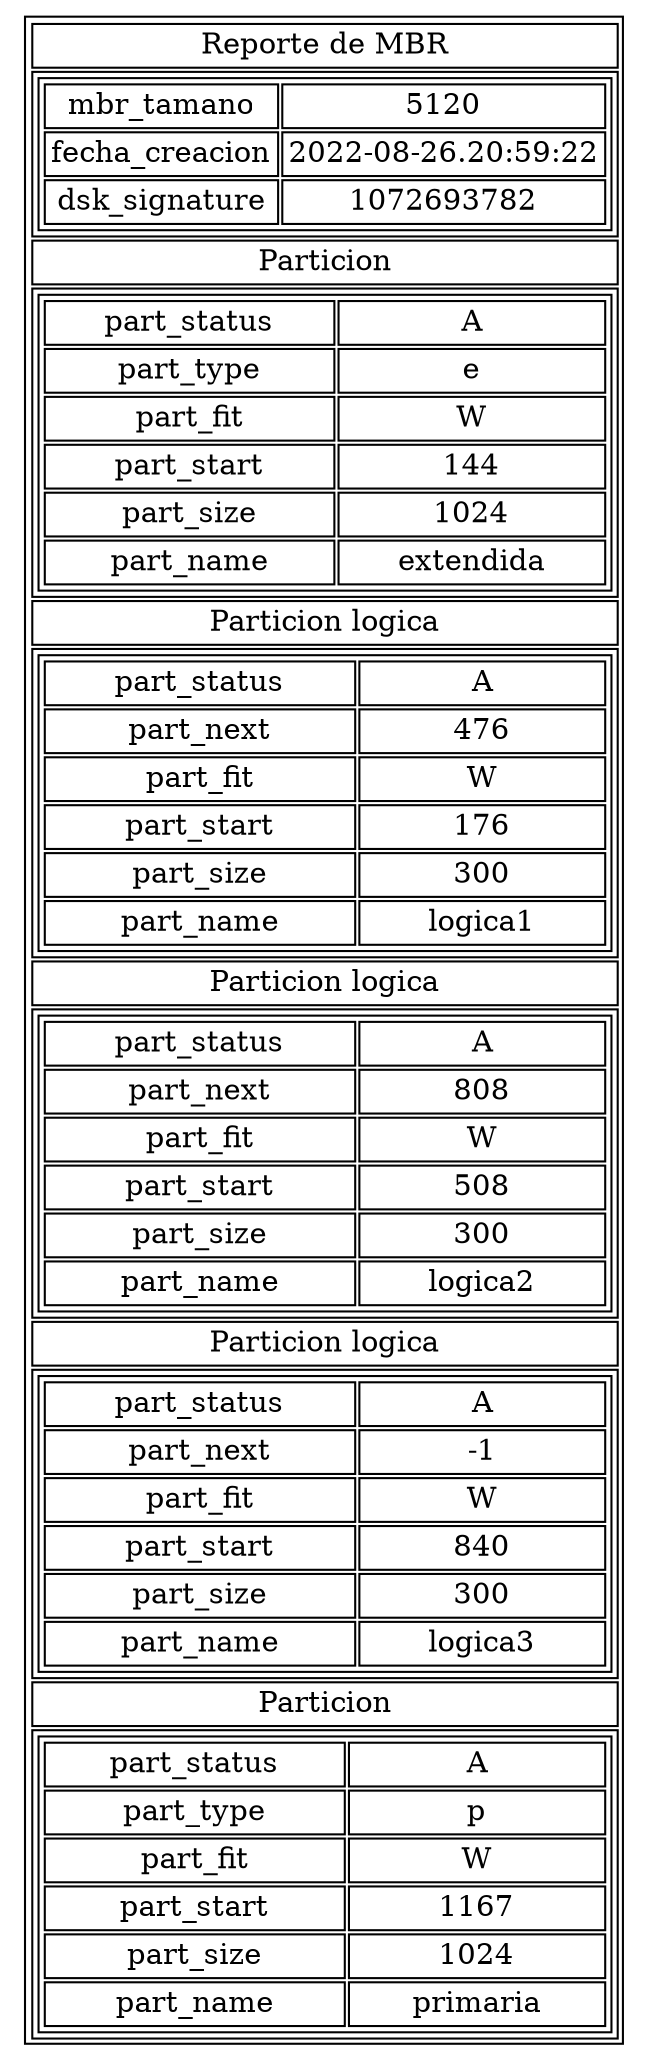 digraph G{
node [shape=plaintext]
content[ label = <<table>
<TR>
            <TD>Reporte de MBR</TD>
        </TR>
        <tr>
            <td>
                <TABLE>
                    <TR>
                        <TD>mbr_tamano</TD>
                        <td>5120</td>
                    </TR>
                    <TR>
                        <TD>fecha_creacion</TD>
                        <td>2022-08-26.20:59:22</td>
                    </TR>
                    <TR>
                        <TD>dsk_signature</TD>
                        <td>1072693782</td>
                    </TR>
                </TABLE>
            </td>
        </tr><tr>
            <td>Particion</td>
        </tr>
        <tr>
            <td>
                <TABLE>
                    <TR>
                        <TD>part_status</TD>
                        <td>A</td>
                    </TR>
                    <TR>
                        <TD>part_type</TD>
                        <td>e</td>
                    </TR>
                    <TR>
                        <TD>part_fit</TD>
                        <td>W</td>
                    </TR>
                    <TR>
                        <TD>part_start</TD>
                        <td>144</td>
                    </TR>
                    <TR>
                        <TD>part_size</TD>
                        <td>1024</td>
                    </TR>
                    <TR>
                        <TD>part_name</TD>
                        <td>extendida</td>
                    </TR>
                </TABLE>
            </td>
        </tr><tr>
            <td>Particion logica</td>
        </tr>
        <tr>
            <td>
                <TABLE>
                    <TR>
                        <TD>part_status</TD>
                        <td>A</td>
                    </TR>
                    <TR>
                        <TD>part_next</TD>
                        <td>476</td>
                    </TR>
                    <TR>
                        <TD>part_fit</TD>
                        <td>W</td>
                    </TR>
                    <TR>
                        <TD>part_start</TD>
                        <td>176</td>
                    </TR>
                    <TR>
                        <TD>part_size</TD>
                        <td>300</td>
                    </TR>
                    <TR>
                        <TD>part_name</TD>
                        <td>logica1</td>
                    </TR>
                </TABLE>
            </td>
        </tr><tr>
            <td>Particion logica</td>
        </tr>
        <tr>
            <td>
                <TABLE>
                    <TR>
                        <TD>part_status</TD>
                        <td>A</td>
                    </TR>
                    <TR>
                        <TD>part_next</TD>
                        <td>808</td>
                    </TR>
                    <TR>
                        <TD>part_fit</TD>
                        <td>W</td>
                    </TR>
                    <TR>
                        <TD>part_start</TD>
                        <td>508</td>
                    </TR>
                    <TR>
                        <TD>part_size</TD>
                        <td>300</td>
                    </TR>
                    <TR>
                        <TD>part_name</TD>
                        <td>logica2</td>
                    </TR>
                </TABLE>
            </td>
        </tr><tr>
            <td>Particion logica</td>
        </tr>
        <tr>
            <td>
                <TABLE>
                    <TR>
                        <TD>part_status</TD>
                        <td>A</td>
                    </TR>
                    <TR>
                        <TD>part_next</TD>
                        <td>-1</td>
                    </TR>
                    <TR>
                        <TD>part_fit</TD>
                        <td>W</td>
                    </TR>
                    <TR>
                        <TD>part_start</TD>
                        <td>840</td>
                    </TR>
                    <TR>
                        <TD>part_size</TD>
                        <td>300</td>
                    </TR>
                    <TR>
                        <TD>part_name</TD>
                        <td>logica3</td>
                    </TR>
                </TABLE>
            </td>
        </tr><tr>
            <td>Particion</td>
        </tr>
        <tr>
            <td>
                <TABLE>
                    <TR>
                        <TD>part_status</TD>
                        <td>A</td>
                    </TR>
                    <TR>
                        <TD>part_type</TD>
                        <td>p</td>
                    </TR>
                    <TR>
                        <TD>part_fit</TD>
                        <td>W</td>
                    </TR>
                    <TR>
                        <TD>part_start</TD>
                        <td>1167</td>
                    </TR>
                    <TR>
                        <TD>part_size</TD>
                        <td>1024</td>
                    </TR>
                    <TR>
                        <TD>part_name</TD>
                        <td>primaria</td>
                    </TR>
                </TABLE>
            </td>
        </tr></table>>];
}